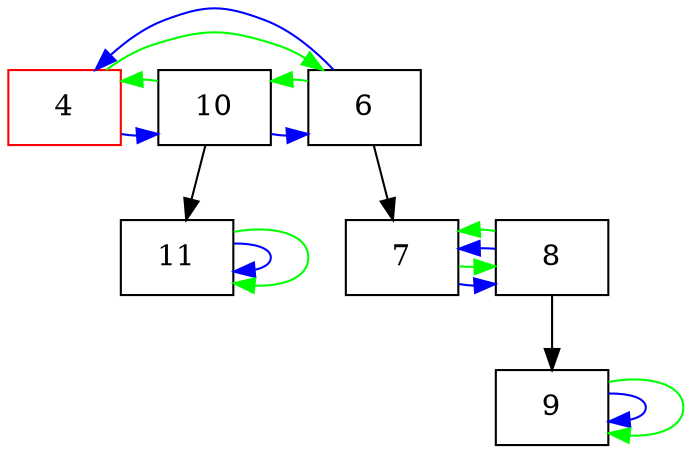 digraph G {
 rankdir=TB;
 node [shape=box];
{ rank=same;   n0x606000000440 [label="4"];
  n0x606000000440 [color=red];
  n0x606000000440 -> n0x606000000380 [color=blue];
  n0x606000000440 -> n0x606000000200 [color=green];
  n0x606000000380 [label="10"];
  n0x606000000380 -> n0x606000000200 [color=blue];
  n0x606000000380 -> n0x606000000440 [color=green];
  n0x606000000200 [label="6"];
  n0x606000000200 -> n0x606000000440 [color=blue];
  n0x606000000200 -> n0x606000000380 [color=green];
}
  n0x606000000380 -> n0x6060000003e0 [color=black];
{ rank=same;   n0x6060000003e0 [label="11"];
  n0x6060000003e0 -> n0x6060000003e0 [color=blue];
  n0x6060000003e0 -> n0x6060000003e0 [color=green];
}
  n0x606000000200 -> n0x606000000260 [color=black];
{ rank=same;   n0x606000000260 [label="7"];
  n0x606000000260 -> n0x6060000002c0 [color=blue];
  n0x606000000260 -> n0x6060000002c0 [color=green];
  n0x6060000002c0 [label="8"];
  n0x6060000002c0 -> n0x606000000260 [color=blue];
  n0x6060000002c0 -> n0x606000000260 [color=green];
}
  n0x6060000002c0 -> n0x606000000320 [color=black];
{ rank=same;   n0x606000000320 [label="9"];
  n0x606000000320 -> n0x606000000320 [color=blue];
  n0x606000000320 -> n0x606000000320 [color=green];
}
}
